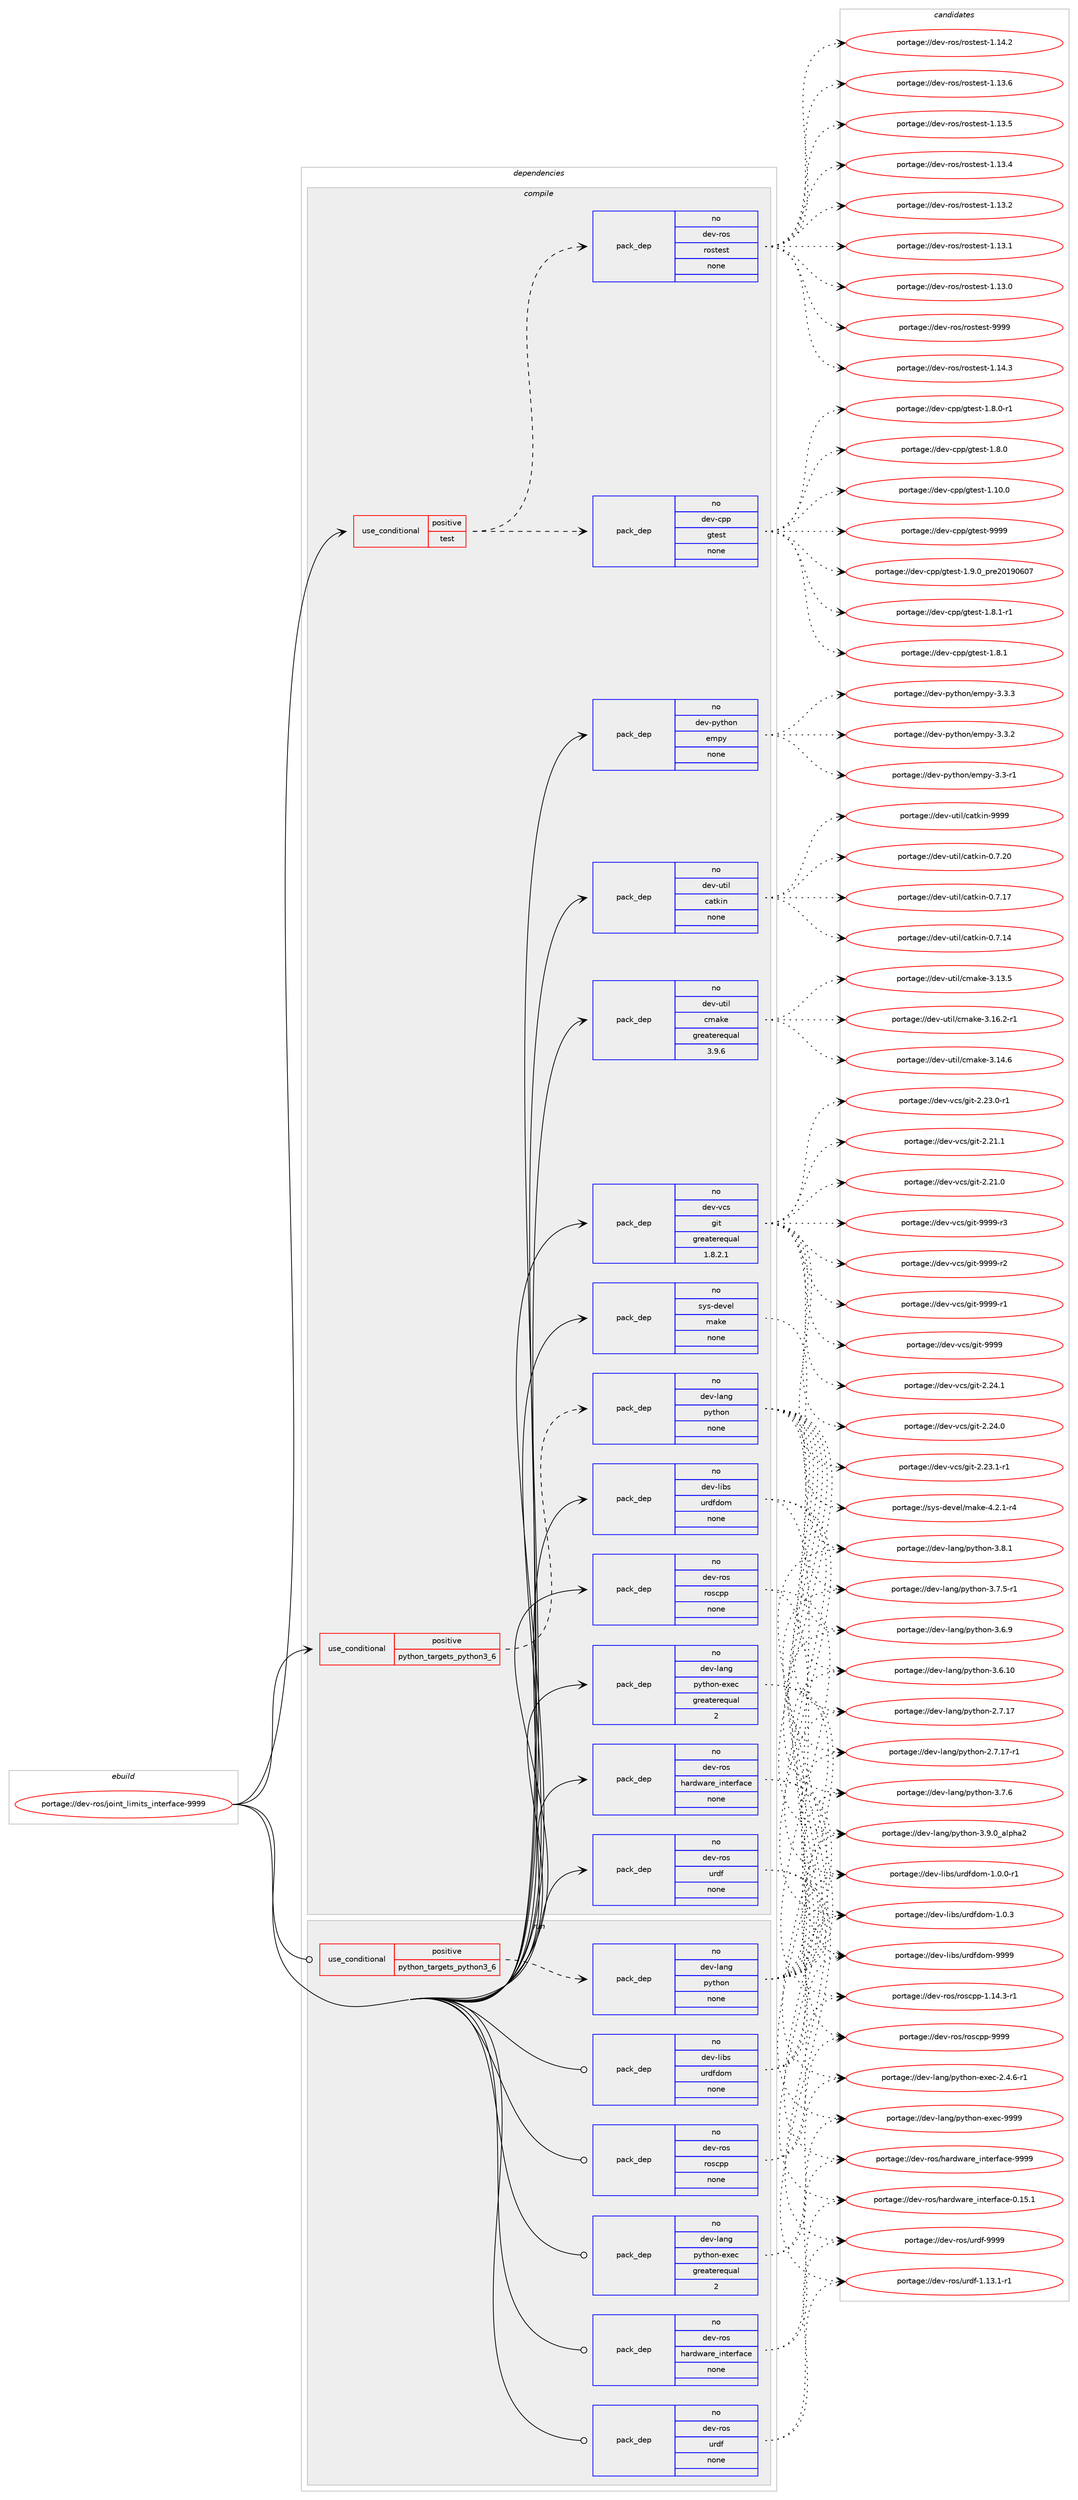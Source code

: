 digraph prolog {

# *************
# Graph options
# *************

newrank=true;
concentrate=true;
compound=true;
graph [rankdir=LR,fontname=Helvetica,fontsize=10,ranksep=1.5];#, ranksep=2.5, nodesep=0.2];
edge  [arrowhead=vee];
node  [fontname=Helvetica,fontsize=10];

# **********
# The ebuild
# **********

subgraph cluster_leftcol {
color=gray;
rank=same;
label=<<i>ebuild</i>>;
id [label="portage://dev-ros/joint_limits_interface-9999", color=red, width=4, href="../dev-ros/joint_limits_interface-9999.svg"];
}

# ****************
# The dependencies
# ****************

subgraph cluster_midcol {
color=gray;
label=<<i>dependencies</i>>;
subgraph cluster_compile {
fillcolor="#eeeeee";
style=filled;
label=<<i>compile</i>>;
subgraph cond100052 {
dependency399458 [label=<<TABLE BORDER="0" CELLBORDER="1" CELLSPACING="0" CELLPADDING="4"><TR><TD ROWSPAN="3" CELLPADDING="10">use_conditional</TD></TR><TR><TD>positive</TD></TR><TR><TD>python_targets_python3_6</TD></TR></TABLE>>, shape=none, color=red];
subgraph pack294553 {
dependency399459 [label=<<TABLE BORDER="0" CELLBORDER="1" CELLSPACING="0" CELLPADDING="4" WIDTH="220"><TR><TD ROWSPAN="6" CELLPADDING="30">pack_dep</TD></TR><TR><TD WIDTH="110">no</TD></TR><TR><TD>dev-lang</TD></TR><TR><TD>python</TD></TR><TR><TD>none</TD></TR><TR><TD></TD></TR></TABLE>>, shape=none, color=blue];
}
dependency399458:e -> dependency399459:w [weight=20,style="dashed",arrowhead="vee"];
}
id:e -> dependency399458:w [weight=20,style="solid",arrowhead="vee"];
subgraph cond100053 {
dependency399460 [label=<<TABLE BORDER="0" CELLBORDER="1" CELLSPACING="0" CELLPADDING="4"><TR><TD ROWSPAN="3" CELLPADDING="10">use_conditional</TD></TR><TR><TD>positive</TD></TR><TR><TD>test</TD></TR></TABLE>>, shape=none, color=red];
subgraph pack294554 {
dependency399461 [label=<<TABLE BORDER="0" CELLBORDER="1" CELLSPACING="0" CELLPADDING="4" WIDTH="220"><TR><TD ROWSPAN="6" CELLPADDING="30">pack_dep</TD></TR><TR><TD WIDTH="110">no</TD></TR><TR><TD>dev-ros</TD></TR><TR><TD>rostest</TD></TR><TR><TD>none</TD></TR><TR><TD></TD></TR></TABLE>>, shape=none, color=blue];
}
dependency399460:e -> dependency399461:w [weight=20,style="dashed",arrowhead="vee"];
subgraph pack294555 {
dependency399462 [label=<<TABLE BORDER="0" CELLBORDER="1" CELLSPACING="0" CELLPADDING="4" WIDTH="220"><TR><TD ROWSPAN="6" CELLPADDING="30">pack_dep</TD></TR><TR><TD WIDTH="110">no</TD></TR><TR><TD>dev-cpp</TD></TR><TR><TD>gtest</TD></TR><TR><TD>none</TD></TR><TR><TD></TD></TR></TABLE>>, shape=none, color=blue];
}
dependency399460:e -> dependency399462:w [weight=20,style="dashed",arrowhead="vee"];
}
id:e -> dependency399460:w [weight=20,style="solid",arrowhead="vee"];
subgraph pack294556 {
dependency399463 [label=<<TABLE BORDER="0" CELLBORDER="1" CELLSPACING="0" CELLPADDING="4" WIDTH="220"><TR><TD ROWSPAN="6" CELLPADDING="30">pack_dep</TD></TR><TR><TD WIDTH="110">no</TD></TR><TR><TD>dev-lang</TD></TR><TR><TD>python-exec</TD></TR><TR><TD>greaterequal</TD></TR><TR><TD>2</TD></TR></TABLE>>, shape=none, color=blue];
}
id:e -> dependency399463:w [weight=20,style="solid",arrowhead="vee"];
subgraph pack294557 {
dependency399464 [label=<<TABLE BORDER="0" CELLBORDER="1" CELLSPACING="0" CELLPADDING="4" WIDTH="220"><TR><TD ROWSPAN="6" CELLPADDING="30">pack_dep</TD></TR><TR><TD WIDTH="110">no</TD></TR><TR><TD>dev-libs</TD></TR><TR><TD>urdfdom</TD></TR><TR><TD>none</TD></TR><TR><TD></TD></TR></TABLE>>, shape=none, color=blue];
}
id:e -> dependency399464:w [weight=20,style="solid",arrowhead="vee"];
subgraph pack294558 {
dependency399465 [label=<<TABLE BORDER="0" CELLBORDER="1" CELLSPACING="0" CELLPADDING="4" WIDTH="220"><TR><TD ROWSPAN="6" CELLPADDING="30">pack_dep</TD></TR><TR><TD WIDTH="110">no</TD></TR><TR><TD>dev-python</TD></TR><TR><TD>empy</TD></TR><TR><TD>none</TD></TR><TR><TD></TD></TR></TABLE>>, shape=none, color=blue];
}
id:e -> dependency399465:w [weight=20,style="solid",arrowhead="vee"];
subgraph pack294559 {
dependency399466 [label=<<TABLE BORDER="0" CELLBORDER="1" CELLSPACING="0" CELLPADDING="4" WIDTH="220"><TR><TD ROWSPAN="6" CELLPADDING="30">pack_dep</TD></TR><TR><TD WIDTH="110">no</TD></TR><TR><TD>dev-ros</TD></TR><TR><TD>hardware_interface</TD></TR><TR><TD>none</TD></TR><TR><TD></TD></TR></TABLE>>, shape=none, color=blue];
}
id:e -> dependency399466:w [weight=20,style="solid",arrowhead="vee"];
subgraph pack294560 {
dependency399467 [label=<<TABLE BORDER="0" CELLBORDER="1" CELLSPACING="0" CELLPADDING="4" WIDTH="220"><TR><TD ROWSPAN="6" CELLPADDING="30">pack_dep</TD></TR><TR><TD WIDTH="110">no</TD></TR><TR><TD>dev-ros</TD></TR><TR><TD>roscpp</TD></TR><TR><TD>none</TD></TR><TR><TD></TD></TR></TABLE>>, shape=none, color=blue];
}
id:e -> dependency399467:w [weight=20,style="solid",arrowhead="vee"];
subgraph pack294561 {
dependency399468 [label=<<TABLE BORDER="0" CELLBORDER="1" CELLSPACING="0" CELLPADDING="4" WIDTH="220"><TR><TD ROWSPAN="6" CELLPADDING="30">pack_dep</TD></TR><TR><TD WIDTH="110">no</TD></TR><TR><TD>dev-ros</TD></TR><TR><TD>urdf</TD></TR><TR><TD>none</TD></TR><TR><TD></TD></TR></TABLE>>, shape=none, color=blue];
}
id:e -> dependency399468:w [weight=20,style="solid",arrowhead="vee"];
subgraph pack294562 {
dependency399469 [label=<<TABLE BORDER="0" CELLBORDER="1" CELLSPACING="0" CELLPADDING="4" WIDTH="220"><TR><TD ROWSPAN="6" CELLPADDING="30">pack_dep</TD></TR><TR><TD WIDTH="110">no</TD></TR><TR><TD>dev-util</TD></TR><TR><TD>catkin</TD></TR><TR><TD>none</TD></TR><TR><TD></TD></TR></TABLE>>, shape=none, color=blue];
}
id:e -> dependency399469:w [weight=20,style="solid",arrowhead="vee"];
subgraph pack294563 {
dependency399470 [label=<<TABLE BORDER="0" CELLBORDER="1" CELLSPACING="0" CELLPADDING="4" WIDTH="220"><TR><TD ROWSPAN="6" CELLPADDING="30">pack_dep</TD></TR><TR><TD WIDTH="110">no</TD></TR><TR><TD>dev-util</TD></TR><TR><TD>cmake</TD></TR><TR><TD>greaterequal</TD></TR><TR><TD>3.9.6</TD></TR></TABLE>>, shape=none, color=blue];
}
id:e -> dependency399470:w [weight=20,style="solid",arrowhead="vee"];
subgraph pack294564 {
dependency399471 [label=<<TABLE BORDER="0" CELLBORDER="1" CELLSPACING="0" CELLPADDING="4" WIDTH="220"><TR><TD ROWSPAN="6" CELLPADDING="30">pack_dep</TD></TR><TR><TD WIDTH="110">no</TD></TR><TR><TD>dev-vcs</TD></TR><TR><TD>git</TD></TR><TR><TD>greaterequal</TD></TR><TR><TD>1.8.2.1</TD></TR></TABLE>>, shape=none, color=blue];
}
id:e -> dependency399471:w [weight=20,style="solid",arrowhead="vee"];
subgraph pack294565 {
dependency399472 [label=<<TABLE BORDER="0" CELLBORDER="1" CELLSPACING="0" CELLPADDING="4" WIDTH="220"><TR><TD ROWSPAN="6" CELLPADDING="30">pack_dep</TD></TR><TR><TD WIDTH="110">no</TD></TR><TR><TD>sys-devel</TD></TR><TR><TD>make</TD></TR><TR><TD>none</TD></TR><TR><TD></TD></TR></TABLE>>, shape=none, color=blue];
}
id:e -> dependency399472:w [weight=20,style="solid",arrowhead="vee"];
}
subgraph cluster_compileandrun {
fillcolor="#eeeeee";
style=filled;
label=<<i>compile and run</i>>;
}
subgraph cluster_run {
fillcolor="#eeeeee";
style=filled;
label=<<i>run</i>>;
subgraph cond100054 {
dependency399473 [label=<<TABLE BORDER="0" CELLBORDER="1" CELLSPACING="0" CELLPADDING="4"><TR><TD ROWSPAN="3" CELLPADDING="10">use_conditional</TD></TR><TR><TD>positive</TD></TR><TR><TD>python_targets_python3_6</TD></TR></TABLE>>, shape=none, color=red];
subgraph pack294566 {
dependency399474 [label=<<TABLE BORDER="0" CELLBORDER="1" CELLSPACING="0" CELLPADDING="4" WIDTH="220"><TR><TD ROWSPAN="6" CELLPADDING="30">pack_dep</TD></TR><TR><TD WIDTH="110">no</TD></TR><TR><TD>dev-lang</TD></TR><TR><TD>python</TD></TR><TR><TD>none</TD></TR><TR><TD></TD></TR></TABLE>>, shape=none, color=blue];
}
dependency399473:e -> dependency399474:w [weight=20,style="dashed",arrowhead="vee"];
}
id:e -> dependency399473:w [weight=20,style="solid",arrowhead="odot"];
subgraph pack294567 {
dependency399475 [label=<<TABLE BORDER="0" CELLBORDER="1" CELLSPACING="0" CELLPADDING="4" WIDTH="220"><TR><TD ROWSPAN="6" CELLPADDING="30">pack_dep</TD></TR><TR><TD WIDTH="110">no</TD></TR><TR><TD>dev-lang</TD></TR><TR><TD>python-exec</TD></TR><TR><TD>greaterequal</TD></TR><TR><TD>2</TD></TR></TABLE>>, shape=none, color=blue];
}
id:e -> dependency399475:w [weight=20,style="solid",arrowhead="odot"];
subgraph pack294568 {
dependency399476 [label=<<TABLE BORDER="0" CELLBORDER="1" CELLSPACING="0" CELLPADDING="4" WIDTH="220"><TR><TD ROWSPAN="6" CELLPADDING="30">pack_dep</TD></TR><TR><TD WIDTH="110">no</TD></TR><TR><TD>dev-libs</TD></TR><TR><TD>urdfdom</TD></TR><TR><TD>none</TD></TR><TR><TD></TD></TR></TABLE>>, shape=none, color=blue];
}
id:e -> dependency399476:w [weight=20,style="solid",arrowhead="odot"];
subgraph pack294569 {
dependency399477 [label=<<TABLE BORDER="0" CELLBORDER="1" CELLSPACING="0" CELLPADDING="4" WIDTH="220"><TR><TD ROWSPAN="6" CELLPADDING="30">pack_dep</TD></TR><TR><TD WIDTH="110">no</TD></TR><TR><TD>dev-ros</TD></TR><TR><TD>hardware_interface</TD></TR><TR><TD>none</TD></TR><TR><TD></TD></TR></TABLE>>, shape=none, color=blue];
}
id:e -> dependency399477:w [weight=20,style="solid",arrowhead="odot"];
subgraph pack294570 {
dependency399478 [label=<<TABLE BORDER="0" CELLBORDER="1" CELLSPACING="0" CELLPADDING="4" WIDTH="220"><TR><TD ROWSPAN="6" CELLPADDING="30">pack_dep</TD></TR><TR><TD WIDTH="110">no</TD></TR><TR><TD>dev-ros</TD></TR><TR><TD>roscpp</TD></TR><TR><TD>none</TD></TR><TR><TD></TD></TR></TABLE>>, shape=none, color=blue];
}
id:e -> dependency399478:w [weight=20,style="solid",arrowhead="odot"];
subgraph pack294571 {
dependency399479 [label=<<TABLE BORDER="0" CELLBORDER="1" CELLSPACING="0" CELLPADDING="4" WIDTH="220"><TR><TD ROWSPAN="6" CELLPADDING="30">pack_dep</TD></TR><TR><TD WIDTH="110">no</TD></TR><TR><TD>dev-ros</TD></TR><TR><TD>urdf</TD></TR><TR><TD>none</TD></TR><TR><TD></TD></TR></TABLE>>, shape=none, color=blue];
}
id:e -> dependency399479:w [weight=20,style="solid",arrowhead="odot"];
}
}

# **************
# The candidates
# **************

subgraph cluster_choices {
rank=same;
color=gray;
label=<<i>candidates</i>>;

subgraph choice294553 {
color=black;
nodesep=1;
choice10010111845108971101034711212111610411111045514657464895971081121049750 [label="portage://dev-lang/python-3.9.0_alpha2", color=red, width=4,href="../dev-lang/python-3.9.0_alpha2.svg"];
choice100101118451089711010347112121116104111110455146564649 [label="portage://dev-lang/python-3.8.1", color=red, width=4,href="../dev-lang/python-3.8.1.svg"];
choice100101118451089711010347112121116104111110455146554654 [label="portage://dev-lang/python-3.7.6", color=red, width=4,href="../dev-lang/python-3.7.6.svg"];
choice1001011184510897110103471121211161041111104551465546534511449 [label="portage://dev-lang/python-3.7.5-r1", color=red, width=4,href="../dev-lang/python-3.7.5-r1.svg"];
choice100101118451089711010347112121116104111110455146544657 [label="portage://dev-lang/python-3.6.9", color=red, width=4,href="../dev-lang/python-3.6.9.svg"];
choice10010111845108971101034711212111610411111045514654464948 [label="portage://dev-lang/python-3.6.10", color=red, width=4,href="../dev-lang/python-3.6.10.svg"];
choice100101118451089711010347112121116104111110455046554649554511449 [label="portage://dev-lang/python-2.7.17-r1", color=red, width=4,href="../dev-lang/python-2.7.17-r1.svg"];
choice10010111845108971101034711212111610411111045504655464955 [label="portage://dev-lang/python-2.7.17", color=red, width=4,href="../dev-lang/python-2.7.17.svg"];
dependency399459:e -> choice10010111845108971101034711212111610411111045514657464895971081121049750:w [style=dotted,weight="100"];
dependency399459:e -> choice100101118451089711010347112121116104111110455146564649:w [style=dotted,weight="100"];
dependency399459:e -> choice100101118451089711010347112121116104111110455146554654:w [style=dotted,weight="100"];
dependency399459:e -> choice1001011184510897110103471121211161041111104551465546534511449:w [style=dotted,weight="100"];
dependency399459:e -> choice100101118451089711010347112121116104111110455146544657:w [style=dotted,weight="100"];
dependency399459:e -> choice10010111845108971101034711212111610411111045514654464948:w [style=dotted,weight="100"];
dependency399459:e -> choice100101118451089711010347112121116104111110455046554649554511449:w [style=dotted,weight="100"];
dependency399459:e -> choice10010111845108971101034711212111610411111045504655464955:w [style=dotted,weight="100"];
}
subgraph choice294554 {
color=black;
nodesep=1;
choice10010111845114111115471141111151161011151164557575757 [label="portage://dev-ros/rostest-9999", color=red, width=4,href="../dev-ros/rostest-9999.svg"];
choice100101118451141111154711411111511610111511645494649524651 [label="portage://dev-ros/rostest-1.14.3", color=red, width=4,href="../dev-ros/rostest-1.14.3.svg"];
choice100101118451141111154711411111511610111511645494649524650 [label="portage://dev-ros/rostest-1.14.2", color=red, width=4,href="../dev-ros/rostest-1.14.2.svg"];
choice100101118451141111154711411111511610111511645494649514654 [label="portage://dev-ros/rostest-1.13.6", color=red, width=4,href="../dev-ros/rostest-1.13.6.svg"];
choice100101118451141111154711411111511610111511645494649514653 [label="portage://dev-ros/rostest-1.13.5", color=red, width=4,href="../dev-ros/rostest-1.13.5.svg"];
choice100101118451141111154711411111511610111511645494649514652 [label="portage://dev-ros/rostest-1.13.4", color=red, width=4,href="../dev-ros/rostest-1.13.4.svg"];
choice100101118451141111154711411111511610111511645494649514650 [label="portage://dev-ros/rostest-1.13.2", color=red, width=4,href="../dev-ros/rostest-1.13.2.svg"];
choice100101118451141111154711411111511610111511645494649514649 [label="portage://dev-ros/rostest-1.13.1", color=red, width=4,href="../dev-ros/rostest-1.13.1.svg"];
choice100101118451141111154711411111511610111511645494649514648 [label="portage://dev-ros/rostest-1.13.0", color=red, width=4,href="../dev-ros/rostest-1.13.0.svg"];
dependency399461:e -> choice10010111845114111115471141111151161011151164557575757:w [style=dotted,weight="100"];
dependency399461:e -> choice100101118451141111154711411111511610111511645494649524651:w [style=dotted,weight="100"];
dependency399461:e -> choice100101118451141111154711411111511610111511645494649524650:w [style=dotted,weight="100"];
dependency399461:e -> choice100101118451141111154711411111511610111511645494649514654:w [style=dotted,weight="100"];
dependency399461:e -> choice100101118451141111154711411111511610111511645494649514653:w [style=dotted,weight="100"];
dependency399461:e -> choice100101118451141111154711411111511610111511645494649514652:w [style=dotted,weight="100"];
dependency399461:e -> choice100101118451141111154711411111511610111511645494649514650:w [style=dotted,weight="100"];
dependency399461:e -> choice100101118451141111154711411111511610111511645494649514649:w [style=dotted,weight="100"];
dependency399461:e -> choice100101118451141111154711411111511610111511645494649514648:w [style=dotted,weight="100"];
}
subgraph choice294555 {
color=black;
nodesep=1;
choice1001011184599112112471031161011151164557575757 [label="portage://dev-cpp/gtest-9999", color=red, width=4,href="../dev-cpp/gtest-9999.svg"];
choice100101118459911211247103116101115116454946574648951121141015048495748544855 [label="portage://dev-cpp/gtest-1.9.0_pre20190607", color=red, width=4,href="../dev-cpp/gtest-1.9.0_pre20190607.svg"];
choice1001011184599112112471031161011151164549465646494511449 [label="portage://dev-cpp/gtest-1.8.1-r1", color=red, width=4,href="../dev-cpp/gtest-1.8.1-r1.svg"];
choice100101118459911211247103116101115116454946564649 [label="portage://dev-cpp/gtest-1.8.1", color=red, width=4,href="../dev-cpp/gtest-1.8.1.svg"];
choice1001011184599112112471031161011151164549465646484511449 [label="portage://dev-cpp/gtest-1.8.0-r1", color=red, width=4,href="../dev-cpp/gtest-1.8.0-r1.svg"];
choice100101118459911211247103116101115116454946564648 [label="portage://dev-cpp/gtest-1.8.0", color=red, width=4,href="../dev-cpp/gtest-1.8.0.svg"];
choice10010111845991121124710311610111511645494649484648 [label="portage://dev-cpp/gtest-1.10.0", color=red, width=4,href="../dev-cpp/gtest-1.10.0.svg"];
dependency399462:e -> choice1001011184599112112471031161011151164557575757:w [style=dotted,weight="100"];
dependency399462:e -> choice100101118459911211247103116101115116454946574648951121141015048495748544855:w [style=dotted,weight="100"];
dependency399462:e -> choice1001011184599112112471031161011151164549465646494511449:w [style=dotted,weight="100"];
dependency399462:e -> choice100101118459911211247103116101115116454946564649:w [style=dotted,weight="100"];
dependency399462:e -> choice1001011184599112112471031161011151164549465646484511449:w [style=dotted,weight="100"];
dependency399462:e -> choice100101118459911211247103116101115116454946564648:w [style=dotted,weight="100"];
dependency399462:e -> choice10010111845991121124710311610111511645494649484648:w [style=dotted,weight="100"];
}
subgraph choice294556 {
color=black;
nodesep=1;
choice10010111845108971101034711212111610411111045101120101994557575757 [label="portage://dev-lang/python-exec-9999", color=red, width=4,href="../dev-lang/python-exec-9999.svg"];
choice10010111845108971101034711212111610411111045101120101994550465246544511449 [label="portage://dev-lang/python-exec-2.4.6-r1", color=red, width=4,href="../dev-lang/python-exec-2.4.6-r1.svg"];
dependency399463:e -> choice10010111845108971101034711212111610411111045101120101994557575757:w [style=dotted,weight="100"];
dependency399463:e -> choice10010111845108971101034711212111610411111045101120101994550465246544511449:w [style=dotted,weight="100"];
}
subgraph choice294557 {
color=black;
nodesep=1;
choice1001011184510810598115471171141001021001111094557575757 [label="portage://dev-libs/urdfdom-9999", color=red, width=4,href="../dev-libs/urdfdom-9999.svg"];
choice100101118451081059811547117114100102100111109454946484651 [label="portage://dev-libs/urdfdom-1.0.3", color=red, width=4,href="../dev-libs/urdfdom-1.0.3.svg"];
choice1001011184510810598115471171141001021001111094549464846484511449 [label="portage://dev-libs/urdfdom-1.0.0-r1", color=red, width=4,href="../dev-libs/urdfdom-1.0.0-r1.svg"];
dependency399464:e -> choice1001011184510810598115471171141001021001111094557575757:w [style=dotted,weight="100"];
dependency399464:e -> choice100101118451081059811547117114100102100111109454946484651:w [style=dotted,weight="100"];
dependency399464:e -> choice1001011184510810598115471171141001021001111094549464846484511449:w [style=dotted,weight="100"];
}
subgraph choice294558 {
color=black;
nodesep=1;
choice1001011184511212111610411111047101109112121455146514651 [label="portage://dev-python/empy-3.3.3", color=red, width=4,href="../dev-python/empy-3.3.3.svg"];
choice1001011184511212111610411111047101109112121455146514650 [label="portage://dev-python/empy-3.3.2", color=red, width=4,href="../dev-python/empy-3.3.2.svg"];
choice1001011184511212111610411111047101109112121455146514511449 [label="portage://dev-python/empy-3.3-r1", color=red, width=4,href="../dev-python/empy-3.3-r1.svg"];
dependency399465:e -> choice1001011184511212111610411111047101109112121455146514651:w [style=dotted,weight="100"];
dependency399465:e -> choice1001011184511212111610411111047101109112121455146514650:w [style=dotted,weight="100"];
dependency399465:e -> choice1001011184511212111610411111047101109112121455146514511449:w [style=dotted,weight="100"];
}
subgraph choice294559 {
color=black;
nodesep=1;
choice100101118451141111154710497114100119971141019510511011610111410297991014557575757 [label="portage://dev-ros/hardware_interface-9999", color=red, width=4,href="../dev-ros/hardware_interface-9999.svg"];
choice1001011184511411111547104971141001199711410195105110116101114102979910145484649534649 [label="portage://dev-ros/hardware_interface-0.15.1", color=red, width=4,href="../dev-ros/hardware_interface-0.15.1.svg"];
dependency399466:e -> choice100101118451141111154710497114100119971141019510511011610111410297991014557575757:w [style=dotted,weight="100"];
dependency399466:e -> choice1001011184511411111547104971141001199711410195105110116101114102979910145484649534649:w [style=dotted,weight="100"];
}
subgraph choice294560 {
color=black;
nodesep=1;
choice1001011184511411111547114111115991121124557575757 [label="portage://dev-ros/roscpp-9999", color=red, width=4,href="../dev-ros/roscpp-9999.svg"];
choice100101118451141111154711411111599112112454946495246514511449 [label="portage://dev-ros/roscpp-1.14.3-r1", color=red, width=4,href="../dev-ros/roscpp-1.14.3-r1.svg"];
dependency399467:e -> choice1001011184511411111547114111115991121124557575757:w [style=dotted,weight="100"];
dependency399467:e -> choice100101118451141111154711411111599112112454946495246514511449:w [style=dotted,weight="100"];
}
subgraph choice294561 {
color=black;
nodesep=1;
choice10010111845114111115471171141001024557575757 [label="portage://dev-ros/urdf-9999", color=red, width=4,href="../dev-ros/urdf-9999.svg"];
choice1001011184511411111547117114100102454946495146494511449 [label="portage://dev-ros/urdf-1.13.1-r1", color=red, width=4,href="../dev-ros/urdf-1.13.1-r1.svg"];
dependency399468:e -> choice10010111845114111115471171141001024557575757:w [style=dotted,weight="100"];
dependency399468:e -> choice1001011184511411111547117114100102454946495146494511449:w [style=dotted,weight="100"];
}
subgraph choice294562 {
color=black;
nodesep=1;
choice100101118451171161051084799971161071051104557575757 [label="portage://dev-util/catkin-9999", color=red, width=4,href="../dev-util/catkin-9999.svg"];
choice1001011184511711610510847999711610710511045484655465048 [label="portage://dev-util/catkin-0.7.20", color=red, width=4,href="../dev-util/catkin-0.7.20.svg"];
choice1001011184511711610510847999711610710511045484655464955 [label="portage://dev-util/catkin-0.7.17", color=red, width=4,href="../dev-util/catkin-0.7.17.svg"];
choice1001011184511711610510847999711610710511045484655464952 [label="portage://dev-util/catkin-0.7.14", color=red, width=4,href="../dev-util/catkin-0.7.14.svg"];
dependency399469:e -> choice100101118451171161051084799971161071051104557575757:w [style=dotted,weight="100"];
dependency399469:e -> choice1001011184511711610510847999711610710511045484655465048:w [style=dotted,weight="100"];
dependency399469:e -> choice1001011184511711610510847999711610710511045484655464955:w [style=dotted,weight="100"];
dependency399469:e -> choice1001011184511711610510847999711610710511045484655464952:w [style=dotted,weight="100"];
}
subgraph choice294563 {
color=black;
nodesep=1;
choice10010111845117116105108479910997107101455146495446504511449 [label="portage://dev-util/cmake-3.16.2-r1", color=red, width=4,href="../dev-util/cmake-3.16.2-r1.svg"];
choice1001011184511711610510847991099710710145514649524654 [label="portage://dev-util/cmake-3.14.6", color=red, width=4,href="../dev-util/cmake-3.14.6.svg"];
choice1001011184511711610510847991099710710145514649514653 [label="portage://dev-util/cmake-3.13.5", color=red, width=4,href="../dev-util/cmake-3.13.5.svg"];
dependency399470:e -> choice10010111845117116105108479910997107101455146495446504511449:w [style=dotted,weight="100"];
dependency399470:e -> choice1001011184511711610510847991099710710145514649524654:w [style=dotted,weight="100"];
dependency399470:e -> choice1001011184511711610510847991099710710145514649514653:w [style=dotted,weight="100"];
}
subgraph choice294564 {
color=black;
nodesep=1;
choice10010111845118991154710310511645575757574511451 [label="portage://dev-vcs/git-9999-r3", color=red, width=4,href="../dev-vcs/git-9999-r3.svg"];
choice10010111845118991154710310511645575757574511450 [label="portage://dev-vcs/git-9999-r2", color=red, width=4,href="../dev-vcs/git-9999-r2.svg"];
choice10010111845118991154710310511645575757574511449 [label="portage://dev-vcs/git-9999-r1", color=red, width=4,href="../dev-vcs/git-9999-r1.svg"];
choice1001011184511899115471031051164557575757 [label="portage://dev-vcs/git-9999", color=red, width=4,href="../dev-vcs/git-9999.svg"];
choice10010111845118991154710310511645504650524649 [label="portage://dev-vcs/git-2.24.1", color=red, width=4,href="../dev-vcs/git-2.24.1.svg"];
choice10010111845118991154710310511645504650524648 [label="portage://dev-vcs/git-2.24.0", color=red, width=4,href="../dev-vcs/git-2.24.0.svg"];
choice100101118451189911547103105116455046505146494511449 [label="portage://dev-vcs/git-2.23.1-r1", color=red, width=4,href="../dev-vcs/git-2.23.1-r1.svg"];
choice100101118451189911547103105116455046505146484511449 [label="portage://dev-vcs/git-2.23.0-r1", color=red, width=4,href="../dev-vcs/git-2.23.0-r1.svg"];
choice10010111845118991154710310511645504650494649 [label="portage://dev-vcs/git-2.21.1", color=red, width=4,href="../dev-vcs/git-2.21.1.svg"];
choice10010111845118991154710310511645504650494648 [label="portage://dev-vcs/git-2.21.0", color=red, width=4,href="../dev-vcs/git-2.21.0.svg"];
dependency399471:e -> choice10010111845118991154710310511645575757574511451:w [style=dotted,weight="100"];
dependency399471:e -> choice10010111845118991154710310511645575757574511450:w [style=dotted,weight="100"];
dependency399471:e -> choice10010111845118991154710310511645575757574511449:w [style=dotted,weight="100"];
dependency399471:e -> choice1001011184511899115471031051164557575757:w [style=dotted,weight="100"];
dependency399471:e -> choice10010111845118991154710310511645504650524649:w [style=dotted,weight="100"];
dependency399471:e -> choice10010111845118991154710310511645504650524648:w [style=dotted,weight="100"];
dependency399471:e -> choice100101118451189911547103105116455046505146494511449:w [style=dotted,weight="100"];
dependency399471:e -> choice100101118451189911547103105116455046505146484511449:w [style=dotted,weight="100"];
dependency399471:e -> choice10010111845118991154710310511645504650494649:w [style=dotted,weight="100"];
dependency399471:e -> choice10010111845118991154710310511645504650494648:w [style=dotted,weight="100"];
}
subgraph choice294565 {
color=black;
nodesep=1;
choice1151211154510010111810110847109971071014552465046494511452 [label="portage://sys-devel/make-4.2.1-r4", color=red, width=4,href="../sys-devel/make-4.2.1-r4.svg"];
dependency399472:e -> choice1151211154510010111810110847109971071014552465046494511452:w [style=dotted,weight="100"];
}
subgraph choice294566 {
color=black;
nodesep=1;
choice10010111845108971101034711212111610411111045514657464895971081121049750 [label="portage://dev-lang/python-3.9.0_alpha2", color=red, width=4,href="../dev-lang/python-3.9.0_alpha2.svg"];
choice100101118451089711010347112121116104111110455146564649 [label="portage://dev-lang/python-3.8.1", color=red, width=4,href="../dev-lang/python-3.8.1.svg"];
choice100101118451089711010347112121116104111110455146554654 [label="portage://dev-lang/python-3.7.6", color=red, width=4,href="../dev-lang/python-3.7.6.svg"];
choice1001011184510897110103471121211161041111104551465546534511449 [label="portage://dev-lang/python-3.7.5-r1", color=red, width=4,href="../dev-lang/python-3.7.5-r1.svg"];
choice100101118451089711010347112121116104111110455146544657 [label="portage://dev-lang/python-3.6.9", color=red, width=4,href="../dev-lang/python-3.6.9.svg"];
choice10010111845108971101034711212111610411111045514654464948 [label="portage://dev-lang/python-3.6.10", color=red, width=4,href="../dev-lang/python-3.6.10.svg"];
choice100101118451089711010347112121116104111110455046554649554511449 [label="portage://dev-lang/python-2.7.17-r1", color=red, width=4,href="../dev-lang/python-2.7.17-r1.svg"];
choice10010111845108971101034711212111610411111045504655464955 [label="portage://dev-lang/python-2.7.17", color=red, width=4,href="../dev-lang/python-2.7.17.svg"];
dependency399474:e -> choice10010111845108971101034711212111610411111045514657464895971081121049750:w [style=dotted,weight="100"];
dependency399474:e -> choice100101118451089711010347112121116104111110455146564649:w [style=dotted,weight="100"];
dependency399474:e -> choice100101118451089711010347112121116104111110455146554654:w [style=dotted,weight="100"];
dependency399474:e -> choice1001011184510897110103471121211161041111104551465546534511449:w [style=dotted,weight="100"];
dependency399474:e -> choice100101118451089711010347112121116104111110455146544657:w [style=dotted,weight="100"];
dependency399474:e -> choice10010111845108971101034711212111610411111045514654464948:w [style=dotted,weight="100"];
dependency399474:e -> choice100101118451089711010347112121116104111110455046554649554511449:w [style=dotted,weight="100"];
dependency399474:e -> choice10010111845108971101034711212111610411111045504655464955:w [style=dotted,weight="100"];
}
subgraph choice294567 {
color=black;
nodesep=1;
choice10010111845108971101034711212111610411111045101120101994557575757 [label="portage://dev-lang/python-exec-9999", color=red, width=4,href="../dev-lang/python-exec-9999.svg"];
choice10010111845108971101034711212111610411111045101120101994550465246544511449 [label="portage://dev-lang/python-exec-2.4.6-r1", color=red, width=4,href="../dev-lang/python-exec-2.4.6-r1.svg"];
dependency399475:e -> choice10010111845108971101034711212111610411111045101120101994557575757:w [style=dotted,weight="100"];
dependency399475:e -> choice10010111845108971101034711212111610411111045101120101994550465246544511449:w [style=dotted,weight="100"];
}
subgraph choice294568 {
color=black;
nodesep=1;
choice1001011184510810598115471171141001021001111094557575757 [label="portage://dev-libs/urdfdom-9999", color=red, width=4,href="../dev-libs/urdfdom-9999.svg"];
choice100101118451081059811547117114100102100111109454946484651 [label="portage://dev-libs/urdfdom-1.0.3", color=red, width=4,href="../dev-libs/urdfdom-1.0.3.svg"];
choice1001011184510810598115471171141001021001111094549464846484511449 [label="portage://dev-libs/urdfdom-1.0.0-r1", color=red, width=4,href="../dev-libs/urdfdom-1.0.0-r1.svg"];
dependency399476:e -> choice1001011184510810598115471171141001021001111094557575757:w [style=dotted,weight="100"];
dependency399476:e -> choice100101118451081059811547117114100102100111109454946484651:w [style=dotted,weight="100"];
dependency399476:e -> choice1001011184510810598115471171141001021001111094549464846484511449:w [style=dotted,weight="100"];
}
subgraph choice294569 {
color=black;
nodesep=1;
choice100101118451141111154710497114100119971141019510511011610111410297991014557575757 [label="portage://dev-ros/hardware_interface-9999", color=red, width=4,href="../dev-ros/hardware_interface-9999.svg"];
choice1001011184511411111547104971141001199711410195105110116101114102979910145484649534649 [label="portage://dev-ros/hardware_interface-0.15.1", color=red, width=4,href="../dev-ros/hardware_interface-0.15.1.svg"];
dependency399477:e -> choice100101118451141111154710497114100119971141019510511011610111410297991014557575757:w [style=dotted,weight="100"];
dependency399477:e -> choice1001011184511411111547104971141001199711410195105110116101114102979910145484649534649:w [style=dotted,weight="100"];
}
subgraph choice294570 {
color=black;
nodesep=1;
choice1001011184511411111547114111115991121124557575757 [label="portage://dev-ros/roscpp-9999", color=red, width=4,href="../dev-ros/roscpp-9999.svg"];
choice100101118451141111154711411111599112112454946495246514511449 [label="portage://dev-ros/roscpp-1.14.3-r1", color=red, width=4,href="../dev-ros/roscpp-1.14.3-r1.svg"];
dependency399478:e -> choice1001011184511411111547114111115991121124557575757:w [style=dotted,weight="100"];
dependency399478:e -> choice100101118451141111154711411111599112112454946495246514511449:w [style=dotted,weight="100"];
}
subgraph choice294571 {
color=black;
nodesep=1;
choice10010111845114111115471171141001024557575757 [label="portage://dev-ros/urdf-9999", color=red, width=4,href="../dev-ros/urdf-9999.svg"];
choice1001011184511411111547117114100102454946495146494511449 [label="portage://dev-ros/urdf-1.13.1-r1", color=red, width=4,href="../dev-ros/urdf-1.13.1-r1.svg"];
dependency399479:e -> choice10010111845114111115471171141001024557575757:w [style=dotted,weight="100"];
dependency399479:e -> choice1001011184511411111547117114100102454946495146494511449:w [style=dotted,weight="100"];
}
}

}
